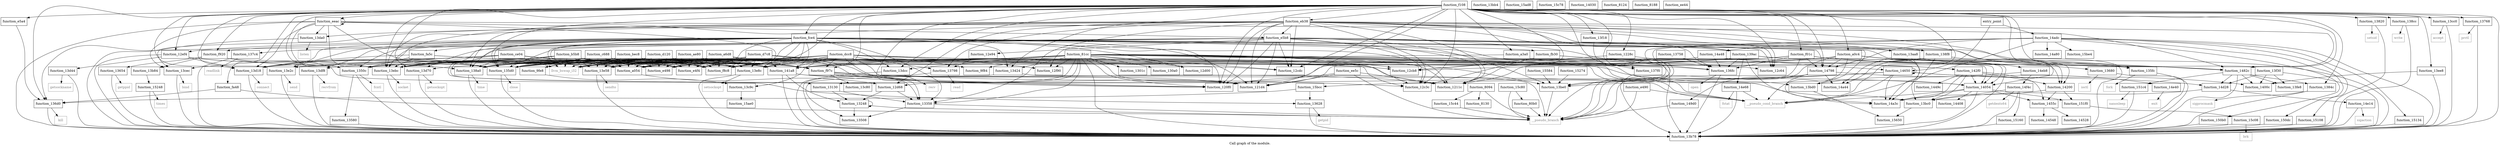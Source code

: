 digraph "Call graph of the module." {
  label="Call graph of the module.";
  node [shape=record];

  Node_function_12d00 [label="{function_12d00}"];
  Node_function_12d68 [label="{function_12d68}"];
  Node_function_f108 [label="{function_f108}"];
  Node_function_12e94 [label="{function_12e94}"];
  Node_function_12ef4 [label="{function_12ef4}"];
  Node_function_137f0 [label="{function_137f0}"];
  Node_function_12f90 [label="{function_12f90}"];
  Node_function_1301c [label="{function_1301c}"];
  Node_function_13820 [label="{function_13820}"];
  Node_function_f8c8 [label="{function_f8c8}"];
  Node_function_130a0 [label="{function_130a0}"];
  Node_function_f920 [label="{function_f920}"];
  Node_function_12c3c [label="{function_12c3c}"];
  Node_function_135d0 [label="{function_135d0}"];
  Node_function_1384c [label="{function_1384c}"];
  Node_function_13130 [label="{function_13130}"];
  Node_function_138a0 [label="{function_138a0}"];
  Node_function_13248 [label="{function_13248}"];
  Node_function_13c9c [label="{function_13c9c}"];
  Node_function_13680 [label="{function_13680}"];
  Node_function_136d0 [label="{function_136d0}"];
  Node_function_138cc [label="{function_138cc}"];
  Node_function_f97c [label="{function_f97c}"];
  Node_function_fa48 [label="{function_fa48}"];
  Node_function_13d70 [label="{function_13d70}"];
  Node_function_12c64 [label="{function_12c64}"];
  Node_function_138f8 [label="{function_138f8}"];
  Node_function_135fc [label="{function_135fc}"];
  Node_function_139ac [label="{function_139ac}"];
  Node_function_13358 [label="{function_13358}"];
  Node_function_13aa8 [label="{function_13aa8}"];
  Node_function_13dcc [label="{function_13dcc}"];
  Node_function_13b78 [label="{function_13b78}"];
  Node_function_13cc0 [label="{function_13cc0}"];
  Node_function_136fc [label="{function_136fc}"];
  Node_function_13758 [label="{function_13758}"];
  Node_function_13b84 [label="{function_13b84}"];
  Node_function_fa5c [label="{function_fa5c}"];
  Node_function_fb30 [label="{function_fb30}"];
  Node_function_fce4 [label="{function_fce4}"];
  Node_function_13424 [label="{function_13424}"];
  Node_function_13bb4 [label="{function_13bb4}"];
  Node_function_13508 [label="{function_13508}"];
  Node_function_13bc0 [label="{function_13bc0}"];
  Node_function_13cec [label="{function_13cec}"];
  Node_function_13768 [label="{function_13768}"];
  Node_function_13d18 [label="{function_13d18}"];
  Node_function_13798 [label="{function_13798}"];
  Node_function_13d44 [label="{function_13d44}"];
  Node_function_120f0 [label="{function_120f0}"];
  Node_function_1350c [label="{function_1350c}"];
  Node_function_1211c [label="{function_1211c}"];
  Node_function_12cb8 [label="{function_12cb8}"];
  Node_function_13bd0 [label="{function_13bd0}"];
  Node_function_13628 [label="{function_13628}"];
  Node_function_13580 [label="{function_13580}"];
  Node_function_13be0 [label="{function_13be0}"];
  Node_function_121d4 [label="{function_121d4}"];
  Node_function_1228c [label="{function_1228c}"];
  Node_function_137c4 [label="{function_137c4}"];
  Node_function_13da0 [label="{function_13da0}"];
  Node_function_12cdc [label="{function_12cdc}"];
  Node_function_13654 [label="{function_13654}"];
  Node_function_13c80 [label="{function_13c80}"];
  Node_function_13e2c [label="{function_13e2c}"];
  Node_function_13e58 [label="{function_13e58}"];
  Node_function_13e8c [label="{function_13e8c}"];
  Node_function_13ebc [label="{function_13ebc}"];
  Node_function_13ee8 [label="{function_13ee8}"];
  Node_function_13f18 [label="{function_13f18}"];
  Node_function_14eb8 [label="{function_14eb8}"];
  Node_function_13df8 [label="{function_13df8}"];
  Node_accept [color="gray50", fontcolor="gray50", label="{accept}"];
  Node_bind [color="gray50", fontcolor="gray50", label="{bind}"];
  Node_connect [color="gray50", fontcolor="gray50", label="{connect}"];
  Node_getsockname [color="gray50", fontcolor="gray50", label="{getsockname}"];
  Node_getsockopt [color="gray50", fontcolor="gray50", label="{getsockopt}"];
  Node_listen [color="gray50", fontcolor="gray50", label="{listen}"];
  Node_recv [color="gray50", fontcolor="gray50", label="{recv}"];
  Node_recvfrom [color="gray50", fontcolor="gray50", label="{recvfrom}"];
  Node_send [color="gray50", fontcolor="gray50", label="{send}"];
  Node_sendto [color="gray50", fontcolor="gray50", label="{sendto}"];
  Node_setsockopt [color="gray50", fontcolor="gray50", label="{setsockopt}"];
  Node_socket [color="gray50", fontcolor="gray50", label="{socket}"];
  Node_sigaction [color="gray50", fontcolor="gray50", label="{sigaction}"];
  Node_exit [color="gray50", fontcolor="gray50", label="{exit}"];
  Node_fstat [color="gray50", fontcolor="gray50", label="{fstat}"];
  Node_getdents64 [color="gray50", fontcolor="gray50", label="{getdents64}"];
  Node_nanosleep [color="gray50", fontcolor="gray50", label="{nanosleep}"];
  Node_times [color="gray50", fontcolor="gray50", label="{times}"];
  Node_brk [color="gray50", fontcolor="gray50", label="{brk}"];
  Node_llvm_bswap_i32 [color="gray50", fontcolor="gray50", label="{llvm_bswap_i32}"];
  Node_function_14a48 [label="{function_14a48}"];
  Node_function_14a80 [label="{function_14a80}"];
  Node_function_14adc [label="{function_14adc}"];
  Node_function_14d28 [label="{function_14d28}"];
  Node_function_14e14 [label="{function_14e14}"];
  Node_function_14e40 [label="{function_14e40}"];
  Node_function_14f4c [label="{function_14f4c}"];
  Node_function_150b0 [label="{function_150b0}"];
  Node_function_150dc [label="{function_150dc}"];
  Node_function_15108 [label="{function_15108}"];
  Node_function_15134 [label="{function_15134}"];
  Node_function_15160 [label="{function_15160}"];
  Node_function_151c4 [label="{function_151c4}"];
  Node_function_151f0 [label="{function_151f0}"];
  Node_function_15248 [label="{function_15248}"];
  Node_function_15274 [label="{function_15274}"];
  Node_function_15584 [label="{function_15584}"];
  Node_function_15650 [label="{function_15650}"];
  Node_function_15ad8 [label="{function_15ad8}"];
  Node_function_15ae0 [label="{function_15ae0}"];
  Node_function_15bcc [label="{function_15bcc}"];
  Node_function_15be4 [label="{function_15be4}"];
  Node_function_15c08 [label="{function_15c08}"];
  Node_function_15c44 [label="{function_15c44}"];
  Node_function_15c78 [label="{function_15c78}"];
  Node_function_15c80 [label="{function_15c80}"];
  Node_fcntl [color="gray50", fontcolor="gray50", label="{fcntl}"];
  Node_close [color="gray50", fontcolor="gray50", label="{close}"];
  Node_fork [color="gray50", fontcolor="gray50", label="{fork}"];
  Node_getpid [color="gray50", fontcolor="gray50", label="{getpid}"];
  Node_getppid [color="gray50", fontcolor="gray50", label="{getppid}"];
  Node_ioctl [color="gray50", fontcolor="gray50", label="{ioctl}"];
  Node_kill [color="gray50", fontcolor="gray50", label="{kill}"];
  Node_open [color="gray50", fontcolor="gray50", label="{open}"];
  Node_prctl [color="gray50", fontcolor="gray50", label="{prctl}"];
  Node_read [color="gray50", fontcolor="gray50", label="{read}"];
  Node_readlink [color="gray50", fontcolor="gray50", label="{readlink}"];
  Node_setsid [color="gray50", fontcolor="gray50", label="{setsid}"];
  Node_sigprocmask [color="gray50", fontcolor="gray50", label="{sigprocmask}"];
  Node_time [color="gray50", fontcolor="gray50", label="{time}"];
  Node_write [color="gray50", fontcolor="gray50", label="{write}"];
  Node_function_13f30 [label="{function_13f30}"];
  Node_function_13fe8 [label="{function_13fe8}"];
  Node_function_1400c [label="{function_1400c}"];
  Node_function_14030 [label="{function_14030}"];
  Node_function_14054 [label="{function_14054}"];
  Node_function_141a8 [label="{function_141a8}"];
  Node_function_14200 [label="{function_14200}"];
  Node_function_142f0 [label="{function_142f0}"];
  Node_function_14408 [label="{function_14408}"];
  Node_function_1449c [label="{function_1449c}"];
  Node_function_14528 [label="{function_14528}"];
  Node_function_14548 [label="{function_14548}"];
  Node_function_1455c [label="{function_1455c}"];
  Node_function_14650 [label="{function_14650}"];
  Node_function_14798 [label="{function_14798}"];
  Node_function_1482c [label="{function_1482c}"];
  Node_function_149d0 [label="{function_149d0}"];
  Node_function_14a3c [label="{function_14a3c}"];
  Node_function_14e68 [label="{function_14e68}"];
  Node_function_14a44 [label="{function_14a44}"];
  Node___pseudo_branch [color="gray50", fontcolor="gray50", label="{__pseudo_branch}"];
  Node___pseudo_cond_branch [color="gray50", fontcolor="gray50", label="{__pseudo_cond_branch}"];
  Node_function_8094 [label="{function_8094}"];
  Node_function_80b0 [label="{function_80b0}"];
  Node_function_8124 [label="{function_8124}"];
  Node_function_8130 [label="{function_8130}"];
  Node_function_8188 [label="{function_8188}"];
  Node_entry_point [label="{entry_point}"];
  Node_function_81cc [label="{function_81cc}"];
  Node_function_9f84 [label="{function_9f84}"];
  Node_function_9fe8 [label="{function_9fe8}"];
  Node_function_a054 [label="{function_a054}"];
  Node_function_a0c4 [label="{function_a0c4}"];
  Node_function_a3a0 [label="{function_a3a0}"];
  Node_function_a6d8 [label="{function_a6d8}"];
  Node_function_ae80 [label="{function_ae80}"];
  Node_function_b5b8 [label="{function_b5b8}"];
  Node_function_bec8 [label="{function_bec8}"];
  Node_function_c688 [label="{function_c688}"];
  Node_function_ce04 [label="{function_ce04}"];
  Node_function_d120 [label="{function_d120}"];
  Node_function_d7c8 [label="{function_d7c8}"];
  Node_function_dcc8 [label="{function_dcc8}"];
  Node_function_e490 [label="{function_e490}"];
  Node_function_e498 [label="{function_e498}"];
  Node_function_e4f4 [label="{function_e4f4}"];
  Node_function_e5a4 [label="{function_e5a4}"];
  Node_function_e5b8 [label="{function_e5b8}"];
  Node_function_eb38 [label="{function_eb38}"];
  Node_function_ee44 [label="{function_ee44}"];
  Node_function_ee5c [label="{function_ee5c}"];
  Node_function_eeac [label="{function_eeac}"];
  Node_function_f01c [label="{function_f01c}"];
  Node_function_12d68 -> Node_function_13248;
  Node_function_12d68 -> Node_function_13358;
  Node_function_f108 -> Node_function_12ef4;
  Node_function_f108 -> Node_function_137f0;
  Node_function_f108 -> Node_function_13820;
  Node_function_f108 -> Node_function_f8c8;
  Node_function_f108 -> Node_function_f920;
  Node_function_f108 -> Node_function_12c3c;
  Node_function_f108 -> Node_function_135d0;
  Node_function_f108 -> Node_function_1384c;
  Node_function_f108 -> Node_function_136d0;
  Node_function_f108 -> Node_function_138cc;
  Node_function_f108 -> Node_function_f97c;
  Node_function_f108 -> Node_function_fa48;
  Node_function_f108 -> Node_function_13d70;
  Node_function_f108 -> Node_function_12c64;
  Node_function_f108 -> Node_function_135fc;
  Node_function_f108 -> Node_function_13358;
  Node_function_f108 -> Node_function_13dcc;
  Node_function_f108 -> Node_function_13b78;
  Node_function_f108 -> Node_function_13cc0;
  Node_function_f108 -> Node_function_fce4;
  Node_function_f108 -> Node_function_13424;
  Node_function_f108 -> Node_function_13768;
  Node_function_f108 -> Node_function_13d18;
  Node_function_f108 -> Node_function_120f0;
  Node_function_f108 -> Node_function_1350c;
  Node_function_f108 -> Node_function_1211c;
  Node_function_f108 -> Node_function_121d4;
  Node_function_f108 -> Node_function_1228c;
  Node_function_f108 -> Node_function_12cdc;
  Node_function_f108 -> Node_function_13e2c;
  Node_function_f108 -> Node_function_13ebc;
  Node_function_f108 -> Node_function_13ee8;
  Node_function_f108 -> Node_function_13f18;
  Node_function_f108 -> Node_function_13f30;
  Node_function_f108 -> Node_function_14798;
  Node_function_f108 -> Node_function_1482c;
  Node_function_f108 -> Node___pseudo_branch;
  Node_function_f108 -> Node___pseudo_cond_branch;
  Node_function_f108 -> Node_function_a0c4;
  Node_function_f108 -> Node_function_a3a0;
  Node_function_f108 -> Node_function_e5a4;
  Node_function_f108 -> Node_function_eb38;
  Node_function_f108 -> Node_function_eeac;
  Node_function_f108 -> Node_function_f01c;
  Node_function_12e94 -> Node_function_13798;
  Node_function_12ef4 -> Node_function_135d0;
  Node_function_12ef4 -> Node_function_13b78;
  Node_function_12ef4 -> Node_function_13d18;
  Node_function_12ef4 -> Node_function_13d44;
  Node_function_12ef4 -> Node_function_13ebc;
  Node_function_137f0 -> Node_function_13b78;
  Node_function_13820 -> Node_function_13b78;
  Node_function_13820 -> Node_setsid;
  Node_function_f920 -> Node_function_138a0;
  Node_function_f920 -> Node_function_13b84;
  Node_function_f920 -> Node_function_13628;
  Node_function_f920 -> Node_function_13654;
  Node_function_135d0 -> Node_function_13b78;
  Node_function_135d0 -> Node_close;
  Node_function_1384c -> Node_function_13b78;
  Node_function_1384c -> Node_sigprocmask;
  Node_function_13130 -> Node_function_13248;
  Node_function_13130 -> Node_function_13358;
  Node_function_138a0 -> Node_function_13b78;
  Node_function_138a0 -> Node_time;
  Node_function_13248 -> Node_function_13248;
  Node_function_13248 -> Node_function_13508;
  Node_function_13248 -> Node___pseudo_branch;
  Node_function_13c9c -> Node_function_15ae0;
  Node_function_13680 -> Node_function_13b78;
  Node_function_13680 -> Node_ioctl;
  Node_function_136d0 -> Node_function_13b78;
  Node_function_136d0 -> Node_kill;
  Node_function_138cc -> Node_function_13b78;
  Node_function_138cc -> Node_write;
  Node_function_f97c -> Node_function_12c3c;
  Node_function_f97c -> Node_function_13358;
  Node_function_f97c -> Node_function_120f0;
  Node_function_f97c -> Node_function_1211c;
  Node_function_f97c -> Node_function_121d4;
  Node_function_f97c -> Node_function_13c80;
  Node_function_fa48 -> Node_function_136d0;
  Node_function_fa48 -> Node___pseudo_branch;
  Node_function_13d70 -> Node_function_13b78;
  Node_function_13d70 -> Node_getsockopt;
  Node_function_138f8 -> Node_function_135d0;
  Node_function_138f8 -> Node_function_13b78;
  Node_function_138f8 -> Node_function_14200;
  Node_function_138f8 -> Node_function_14a3c;
  Node_function_138f8 -> Node_function_14a44;
  Node_function_135fc -> Node_function_13b78;
  Node_function_135fc -> Node_fork;
  Node_function_139ac -> Node_function_135d0;
  Node_function_139ac -> Node_function_13b78;
  Node_function_139ac -> Node_function_136fc;
  Node_function_139ac -> Node_function_1350c;
  Node_function_139ac -> Node_function_14054;
  Node_function_139ac -> Node_function_141a8;
  Node_function_139ac -> Node_function_14200;
  Node_function_139ac -> Node_function_14a3c;
  Node_function_139ac -> Node_function_14e68;
  Node_function_13358 -> Node_function_13508;
  Node_function_13358 -> Node___pseudo_branch;
  Node_function_13aa8 -> Node_function_14eb8;
  Node_function_13aa8 -> Node_function_14a3c;
  Node_function_13aa8 -> Node_function_14a44;
  Node_function_13dcc -> Node_function_13b78;
  Node_function_13dcc -> Node_recv;
  Node_function_13cc0 -> Node_function_13b78;
  Node_function_13cc0 -> Node_accept;
  Node_function_136fc -> Node_function_13b78;
  Node_function_136fc -> Node_open;
  Node_function_13758 -> Node_function_136fc;
  Node_function_13b84 -> Node_function_15248;
  Node_function_fa5c -> Node_function_13d18;
  Node_function_fa5c -> Node_function_1350c;
  Node_function_fa5c -> Node_function_12cdc;
  Node_function_fa5c -> Node_function_13ebc;
  Node_function_fa5c -> Node___pseudo_cond_branch;
  Node_function_fb30 -> Node_function_12c3c;
  Node_function_fb30 -> Node_function_12cb8;
  Node_function_fb30 -> Node_function_14054;
  Node_function_fb30 -> Node_function_142f0;
  Node_function_fce4 -> Node_function_12d00;
  Node_function_fce4 -> Node_function_12ef4;
  Node_function_fce4 -> Node_function_137f0;
  Node_function_fce4 -> Node_function_f8c8;
  Node_function_fce4 -> Node_function_f920;
  Node_function_fce4 -> Node_function_135d0;
  Node_function_fce4 -> Node_function_138a0;
  Node_function_fce4 -> Node_function_13d70;
  Node_function_fce4 -> Node_function_135fc;
  Node_function_fce4 -> Node_function_13358;
  Node_function_fce4 -> Node_function_13dcc;
  Node_function_fce4 -> Node_function_13b78;
  Node_function_fce4 -> Node_function_fa5c;
  Node_function_fce4 -> Node_function_fb30;
  Node_function_fce4 -> Node_function_13424;
  Node_function_fce4 -> Node_function_13bc0;
  Node_function_fce4 -> Node_function_13d18;
  Node_function_fce4 -> Node_function_120f0;
  Node_function_fce4 -> Node_function_1350c;
  Node_function_fce4 -> Node_function_1211c;
  Node_function_fce4 -> Node_function_13bd0;
  Node_function_fce4 -> Node_function_121d4;
  Node_function_fce4 -> Node_function_13e2c;
  Node_function_fce4 -> Node_function_13e58;
  Node_function_fce4 -> Node_function_13e8c;
  Node_function_fce4 -> Node_function_13ebc;
  Node_function_fce4 -> Node_function_13df8;
  Node_function_fce4 -> Node_llvm_bswap_i32;
  Node_function_fce4 -> Node_function_141a8;
  Node_function_fce4 -> Node_function_14798;
  Node_function_fce4 -> Node_function_e498;
  Node_function_fce4 -> Node_function_e4f4;
  Node_function_13424 -> Node_function_13508;
  Node_function_13424 -> Node___pseudo_branch;
  Node_function_13bc0 -> Node_function_15650;
  Node_function_13cec -> Node_function_13b78;
  Node_function_13cec -> Node_bind;
  Node_function_13768 -> Node_function_13b78;
  Node_function_13768 -> Node_prctl;
  Node_function_13d18 -> Node_function_13b78;
  Node_function_13d18 -> Node_connect;
  Node_function_13798 -> Node_function_13b78;
  Node_function_13798 -> Node_read;
  Node_function_13d44 -> Node_function_13b78;
  Node_function_13d44 -> Node_getsockname;
  Node_function_1350c -> Node_function_13b78;
  Node_function_1350c -> Node_function_13580;
  Node_function_1350c -> Node_fcntl;
  Node_function_13bd0 -> Node_function_15650;
  Node_function_13628 -> Node_function_13b78;
  Node_function_13628 -> Node_getpid;
  Node_function_13580 -> Node_function_13b78;
  Node_function_13be0 -> Node___pseudo_branch;
  Node_function_1228c -> Node_function_12cb8;
  Node_function_1228c -> Node_function_14054;
  Node_function_137c4 -> Node_function_13b78;
  Node_function_137c4 -> Node_readlink;
  Node_function_13da0 -> Node_function_13b78;
  Node_function_13da0 -> Node_listen;
  Node_function_13654 -> Node_function_13b78;
  Node_function_13654 -> Node_getppid;
  Node_function_13e2c -> Node_function_13b78;
  Node_function_13e2c -> Node_send;
  Node_function_13e58 -> Node_function_13b78;
  Node_function_13e58 -> Node_sendto;
  Node_function_13e8c -> Node_function_13b78;
  Node_function_13e8c -> Node_setsockopt;
  Node_function_13ebc -> Node_function_13b78;
  Node_function_13ebc -> Node_socket;
  Node_function_13ee8 -> Node_function_13b78;
  Node_function_13ee8 -> Node_function_1400c;
  Node_function_13f18 -> Node_function_13be0;
  Node_function_14eb8 -> Node_function_13bd0;
  Node_function_14eb8 -> Node_function_14f4c;
  Node_function_13df8 -> Node_function_13b78;
  Node_function_13df8 -> Node_recvfrom;
  Node_function_14a48 -> Node_function_136fc;
  Node_function_14a48 -> Node_function_1350c;
  Node_function_14a48 -> Node_function_14650;
  Node_function_14adc -> Node_function_13b78;
  Node_function_14adc -> Node_function_13be0;
  Node_function_14adc -> Node_function_14a48;
  Node_function_14adc -> Node_function_14a80;
  Node_function_14adc -> Node_function_150b0;
  Node_function_14adc -> Node_function_150dc;
  Node_function_14adc -> Node_function_15108;
  Node_function_14adc -> Node_function_15134;
  Node_function_14adc -> Node_function_15be4;
  Node_function_14adc -> Node_function_14798;
  Node_function_14adc -> Node___pseudo_branch;
  Node_function_14adc -> Node___pseudo_cond_branch;
  Node_function_14d28 -> Node_function_13bc0;
  Node_function_14d28 -> Node_function_14e14;
  Node_function_14e14 -> Node_function_13b78;
  Node_function_14e14 -> Node_sigaction;
  Node_function_14e40 -> Node_exit;
  Node_function_14f4c -> Node_function_13b78;
  Node_function_14f4c -> Node_function_13bc0;
  Node_function_14f4c -> Node_getdents64;
  Node_function_14f4c -> Node_function_15160;
  Node_function_150b0 -> Node_function_13b78;
  Node_function_150dc -> Node_function_13b78;
  Node_function_15108 -> Node_function_13b78;
  Node_function_15134 -> Node_function_13b78;
  Node_function_15160 -> Node_function_13b78;
  Node_function_151c4 -> Node_function_13b78;
  Node_function_151c4 -> Node_nanosleep;
  Node_function_151f0 -> Node_function_15c08;
  Node_function_15248 -> Node_function_13b78;
  Node_function_15248 -> Node_times;
  Node_function_15274 -> Node_function_13be0;
  Node_function_15584 -> Node_function_13be0;
  Node_function_15bcc -> Node_function_136d0;
  Node_function_15bcc -> Node_function_13628;
  Node_function_15c08 -> Node_function_13b78;
  Node_function_15c08 -> Node_brk;
  Node_function_15c44 -> Node___pseudo_branch;
  Node_function_15c80 -> Node___pseudo_branch;
  Node_function_15c80 -> Node_function_80b0;
  Node_function_13f30 -> Node_function_13b78;
  Node_function_13f30 -> Node_function_14d28;
  Node_function_13f30 -> Node_function_13fe8;
  Node_function_13f30 -> Node_function_1400c;
  Node_function_14054 -> Node_function_13b78;
  Node_function_14054 -> Node_function_151f0;
  Node_function_14054 -> Node_function_14408;
  Node_function_14054 -> Node_function_1455c;
  Node_function_14054 -> Node_function_14a3c;
  Node_function_14054 -> Node___pseudo_cond_branch;
  Node_function_141a8 -> Node_function_13248;
  Node_function_141a8 -> Node_function_13b78;
  Node_function_141a8 -> Node_function_14054;
  Node_function_141a8 -> Node___pseudo_cond_branch;
  Node_function_14200 -> Node_function_151f0;
  Node_function_14200 -> Node_function_1455c;
  Node_function_14200 -> Node_function_14a3c;
  Node_function_142f0 -> Node_function_13bc0;
  Node_function_142f0 -> Node_function_14054;
  Node_function_142f0 -> Node_function_14200;
  Node_function_142f0 -> Node_function_1449c;
  Node_function_142f0 -> Node_function_1455c;
  Node_function_142f0 -> Node_function_14a3c;
  Node_function_1455c -> Node_function_14528;
  Node_function_1455c -> Node_function_14548;
  Node_function_14650 -> Node_function_13be0;
  Node_function_14650 -> Node_function_14d28;
  Node_function_14650 -> Node_function_15bcc;
  Node_function_14650 -> Node_function_1400c;
  Node_function_14650 -> Node_function_14650;
  Node_function_14650 -> Node_function_14a3c;
  Node_function_14650 -> Node___pseudo_cond_branch;
  Node_function_14798 -> Node_function_14e40;
  Node_function_14798 -> Node_function_149d0;
  Node_function_14798 -> Node_function_14a3c;
  Node_function_14798 -> Node_function_14a44;
  Node_function_14798 -> Node___pseudo_branch;
  Node_function_1482c -> Node_function_1384c;
  Node_function_1482c -> Node_function_13b78;
  Node_function_1482c -> Node_function_14d28;
  Node_function_1482c -> Node_function_151c4;
  Node_function_1482c -> Node_function_13fe8;
  Node_function_1482c -> Node_function_1400c;
  Node_function_149d0 -> Node___pseudo_branch;
  Node_function_14e68 -> Node_function_13b78;
  Node_function_14e68 -> Node_fstat;
  Node_function_14e68 -> Node___pseudo_cond_branch;
  Node_function_8094 -> Node_function_15c44;
  Node_function_8094 -> Node___pseudo_branch;
  Node_function_8094 -> Node_function_8130;
  Node_function_80b0 -> Node___pseudo_branch;
  Node_entry_point -> Node_function_14adc;
  Node_entry_point -> Node_function_14650;
  Node_function_81cc -> Node_function_12d00;
  Node_function_81cc -> Node_function_12d68;
  Node_function_81cc -> Node_function_137f0;
  Node_function_81cc -> Node_function_12f90;
  Node_function_81cc -> Node_function_1301c;
  Node_function_81cc -> Node_function_f8c8;
  Node_function_81cc -> Node_function_130a0;
  Node_function_81cc -> Node_function_12c3c;
  Node_function_81cc -> Node_function_135d0;
  Node_function_81cc -> Node_function_13130;
  Node_function_81cc -> Node_function_138a0;
  Node_function_81cc -> Node_function_13d70;
  Node_function_81cc -> Node_function_12c64;
  Node_function_81cc -> Node_function_13358;
  Node_function_81cc -> Node_function_13dcc;
  Node_function_81cc -> Node_function_13b78;
  Node_function_81cc -> Node_function_13424;
  Node_function_81cc -> Node_function_13bc0;
  Node_function_81cc -> Node_function_13d18;
  Node_function_81cc -> Node_function_120f0;
  Node_function_81cc -> Node_function_1350c;
  Node_function_81cc -> Node_function_1211c;
  Node_function_81cc -> Node_function_13bd0;
  Node_function_81cc -> Node_function_13be0;
  Node_function_81cc -> Node_function_121d4;
  Node_function_81cc -> Node_function_12cdc;
  Node_function_81cc -> Node_function_13e2c;
  Node_function_81cc -> Node_function_13e8c;
  Node_function_81cc -> Node_function_13ebc;
  Node_function_81cc -> Node_llvm_bswap_i32;
  Node_function_81cc -> Node_function_141a8;
  Node_function_81cc -> Node_function_1482c;
  Node_function_81cc -> Node___pseudo_cond_branch;
  Node_function_81cc -> Node_function_9f84;
  Node_function_81cc -> Node_function_a054;
  Node_function_9fe8 -> Node_function_13c9c;
  Node_function_a054 -> Node_function_12d68;
  Node_function_a0c4 -> Node_function_135fc;
  Node_function_a0c4 -> Node_function_13b78;
  Node_function_a0c4 -> Node_function_12cb8;
  Node_function_a0c4 -> Node_function_141a8;
  Node_function_a0c4 -> Node_function_14200;
  Node_function_a0c4 -> Node_function_14798;
  Node_function_a0c4 -> Node___pseudo_branch;
  Node_function_a0c4 -> Node___pseudo_cond_branch;
  Node_function_a3a0 -> Node_function_141a8;
  Node_function_a3a0 -> Node_function_142f0;
  Node_function_a6d8 -> Node_function_f8c8;
  Node_function_a6d8 -> Node_function_135d0;
  Node_function_a6d8 -> Node_function_138a0;
  Node_function_a6d8 -> Node_function_f97c;
  Node_function_a6d8 -> Node_function_12cb8;
  Node_function_a6d8 -> Node_function_13e58;
  Node_function_a6d8 -> Node_function_13e8c;
  Node_function_a6d8 -> Node_function_13ebc;
  Node_function_a6d8 -> Node_llvm_bswap_i32;
  Node_function_a6d8 -> Node_function_141a8;
  Node_function_a6d8 -> Node_function_a054;
  Node_function_a6d8 -> Node_function_e498;
  Node_function_a6d8 -> Node_function_e4f4;
  Node_function_ae80 -> Node_function_f8c8;
  Node_function_ae80 -> Node_function_135d0;
  Node_function_ae80 -> Node_function_138a0;
  Node_function_ae80 -> Node_function_f97c;
  Node_function_ae80 -> Node_function_13e58;
  Node_function_ae80 -> Node_function_13e8c;
  Node_function_ae80 -> Node_function_13ebc;
  Node_function_ae80 -> Node_llvm_bswap_i32;
  Node_function_ae80 -> Node_function_141a8;
  Node_function_ae80 -> Node_function_a054;
  Node_function_ae80 -> Node_function_e498;
  Node_function_ae80 -> Node_function_e4f4;
  Node_function_b5b8 -> Node_function_f8c8;
  Node_function_b5b8 -> Node_function_135d0;
  Node_function_b5b8 -> Node_function_138a0;
  Node_function_b5b8 -> Node_function_f97c;
  Node_function_b5b8 -> Node_function_13d18;
  Node_function_b5b8 -> Node_function_1350c;
  Node_function_b5b8 -> Node_function_13e58;
  Node_function_b5b8 -> Node_function_13e8c;
  Node_function_b5b8 -> Node_function_13ebc;
  Node_function_b5b8 -> Node_function_13df8;
  Node_function_b5b8 -> Node_llvm_bswap_i32;
  Node_function_b5b8 -> Node_function_14054;
  Node_function_b5b8 -> Node_function_141a8;
  Node_function_b5b8 -> Node_function_a054;
  Node_function_b5b8 -> Node_function_e498;
  Node_function_b5b8 -> Node_function_e4f4;
  Node_function_bec8 -> Node_function_f8c8;
  Node_function_bec8 -> Node_function_135d0;
  Node_function_bec8 -> Node_function_138a0;
  Node_function_bec8 -> Node_function_f97c;
  Node_function_bec8 -> Node_function_13e58;
  Node_function_bec8 -> Node_function_13e8c;
  Node_function_bec8 -> Node_function_13ebc;
  Node_function_bec8 -> Node_llvm_bswap_i32;
  Node_function_bec8 -> Node_function_141a8;
  Node_function_bec8 -> Node_function_9fe8;
  Node_function_bec8 -> Node_function_a054;
  Node_function_bec8 -> Node_function_e498;
  Node_function_bec8 -> Node_function_e4f4;
  Node_function_c688 -> Node_function_f8c8;
  Node_function_c688 -> Node_function_135d0;
  Node_function_c688 -> Node_function_138a0;
  Node_function_c688 -> Node_function_13e58;
  Node_function_c688 -> Node_function_13e8c;
  Node_function_c688 -> Node_function_13ebc;
  Node_function_c688 -> Node_llvm_bswap_i32;
  Node_function_c688 -> Node_function_141a8;
  Node_function_c688 -> Node_function_9fe8;
  Node_function_c688 -> Node_function_a054;
  Node_function_c688 -> Node_function_e498;
  Node_function_c688 -> Node_function_e4f4;
  Node_function_ce04 -> Node_function_f8c8;
  Node_function_ce04 -> Node_function_138a0;
  Node_function_ce04 -> Node_function_f97c;
  Node_function_ce04 -> Node_function_13cec;
  Node_function_ce04 -> Node_function_13d18;
  Node_function_ce04 -> Node_function_13e2c;
  Node_function_ce04 -> Node_function_13ebc;
  Node_function_ce04 -> Node_llvm_bswap_i32;
  Node_function_ce04 -> Node_function_141a8;
  Node_function_ce04 -> Node_function_a054;
  Node_function_d120 -> Node_function_f8c8;
  Node_function_d120 -> Node_function_135d0;
  Node_function_d120 -> Node_function_138a0;
  Node_function_d120 -> Node_function_f97c;
  Node_function_d120 -> Node_function_13e58;
  Node_function_d120 -> Node_function_13e8c;
  Node_function_d120 -> Node_function_13ebc;
  Node_function_d120 -> Node_llvm_bswap_i32;
  Node_function_d120 -> Node_function_141a8;
  Node_function_d120 -> Node_function_a054;
  Node_function_d120 -> Node_function_e498;
  Node_function_d120 -> Node_function_e4f4;
  Node_function_d7c8 -> Node_function_f8c8;
  Node_function_d7c8 -> Node_function_135d0;
  Node_function_d7c8 -> Node_function_138a0;
  Node_function_d7c8 -> Node_function_120f0;
  Node_function_d7c8 -> Node_function_12cb8;
  Node_function_d7c8 -> Node_function_121d4;
  Node_function_d7c8 -> Node_function_13e58;
  Node_function_d7c8 -> Node_function_13e8c;
  Node_function_d7c8 -> Node_function_13ebc;
  Node_function_d7c8 -> Node_llvm_bswap_i32;
  Node_function_d7c8 -> Node_function_141a8;
  Node_function_d7c8 -> Node_function_a054;
  Node_function_d7c8 -> Node_function_e498;
  Node_function_d7c8 -> Node_function_e4f4;
  Node_function_dcc8 -> Node_function_12f90;
  Node_function_dcc8 -> Node_function_f8c8;
  Node_function_dcc8 -> Node_function_12c3c;
  Node_function_dcc8 -> Node_function_135d0;
  Node_function_dcc8 -> Node_function_138a0;
  Node_function_dcc8 -> Node_function_13c9c;
  Node_function_dcc8 -> Node_function_f97c;
  Node_function_dcc8 -> Node_function_136fc;
  Node_function_dcc8 -> Node_function_13798;
  Node_function_dcc8 -> Node_function_120f0;
  Node_function_dcc8 -> Node_function_1211c;
  Node_function_dcc8 -> Node_function_12cb8;
  Node_function_dcc8 -> Node_function_121d4;
  Node_function_dcc8 -> Node_function_13e58;
  Node_function_dcc8 -> Node_function_13e8c;
  Node_function_dcc8 -> Node_function_13ebc;
  Node_function_dcc8 -> Node_function_141a8;
  Node_function_dcc8 -> Node_function_9f84;
  Node_function_dcc8 -> Node_function_a054;
  Node_function_dcc8 -> Node_function_e498;
  Node_function_dcc8 -> Node_function_e4f4;
  Node_function_e490 -> Node___pseudo_branch;
  Node_function_e490 -> Node___pseudo_cond_branch;
  Node_function_e5a4 -> Node_function_136d0;
  Node_function_e5b8 -> Node_function_12d68;
  Node_function_e5b8 -> Node_function_12e94;
  Node_function_e5b8 -> Node_function_12f90;
  Node_function_e5b8 -> Node_function_12c3c;
  Node_function_e5b8 -> Node_function_135d0;
  Node_function_e5b8 -> Node_function_13130;
  Node_function_e5b8 -> Node_function_136d0;
  Node_function_e5b8 -> Node_function_12c64;
  Node_function_e5b8 -> Node_function_138f8;
  Node_function_e5b8 -> Node_function_139ac;
  Node_function_e5b8 -> Node_function_13aa8;
  Node_function_e5b8 -> Node_function_136fc;
  Node_function_e5b8 -> Node_function_120f0;
  Node_function_e5b8 -> Node_function_1211c;
  Node_function_e5b8 -> Node_function_13be0;
  Node_function_e5b8 -> Node_function_121d4;
  Node_function_e5b8 -> Node_function_137c4;
  Node_function_e5b8 -> Node_function_12cdc;
  Node_function_e5b8 -> Node_function_1482c;
  Node_function_eb38 -> Node_function_12d68;
  Node_function_eb38 -> Node_function_12c3c;
  Node_function_eb38 -> Node_function_135d0;
  Node_function_eb38 -> Node_function_138a0;
  Node_function_eb38 -> Node_function_12c64;
  Node_function_eb38 -> Node_function_138f8;
  Node_function_eb38 -> Node_function_135fc;
  Node_function_eb38 -> Node_function_139ac;
  Node_function_eb38 -> Node_function_13358;
  Node_function_eb38 -> Node_function_13aa8;
  Node_function_eb38 -> Node_function_136fc;
  Node_function_eb38 -> Node_function_13cec;
  Node_function_eb38 -> Node_function_13798;
  Node_function_eb38 -> Node_function_120f0;
  Node_function_eb38 -> Node_function_1211c;
  Node_function_eb38 -> Node_function_121d4;
  Node_function_eb38 -> Node_function_13da0;
  Node_function_eb38 -> Node_function_12cdc;
  Node_function_eb38 -> Node_function_13ebc;
  Node_function_eb38 -> Node_function_14054;
  Node_function_eb38 -> Node_function_1482c;
  Node_function_eb38 -> Node_function_e5b8;
  Node_function_ee5c -> Node_function_120f0;
  Node_function_ee5c -> Node_function_1211c;
  Node_function_ee5c -> Node_function_121d4;
  Node_function_ee5c -> Node___pseudo_branch;
  Node_function_eeac -> Node_function_135d0;
  Node_function_eeac -> Node_function_13b78;
  Node_function_eeac -> Node_function_13cec;
  Node_function_eeac -> Node_function_13d18;
  Node_function_eeac -> Node_function_1350c;
  Node_function_eeac -> Node_function_13da0;
  Node_function_eeac -> Node_function_13e8c;
  Node_function_eeac -> Node_function_13ebc;
  Node_function_eeac -> Node_function_1482c;
  Node_function_eeac -> Node_function_e5b8;
  Node_function_eeac -> Node_function_eeac;
  Node_function_f01c -> Node_function_13680;
  Node_function_f01c -> Node_function_135fc;
  Node_function_f01c -> Node_function_136fc;
  Node_function_f01c -> Node_function_120f0;
  Node_function_f01c -> Node_function_1211c;
  Node_function_f01c -> Node_function_121d4;
  Node_function_f01c -> Node_function_14798;
  Node_function_f01c -> Node_function_1482c;
  Node_function_f01c -> Node___pseudo_branch;
}
